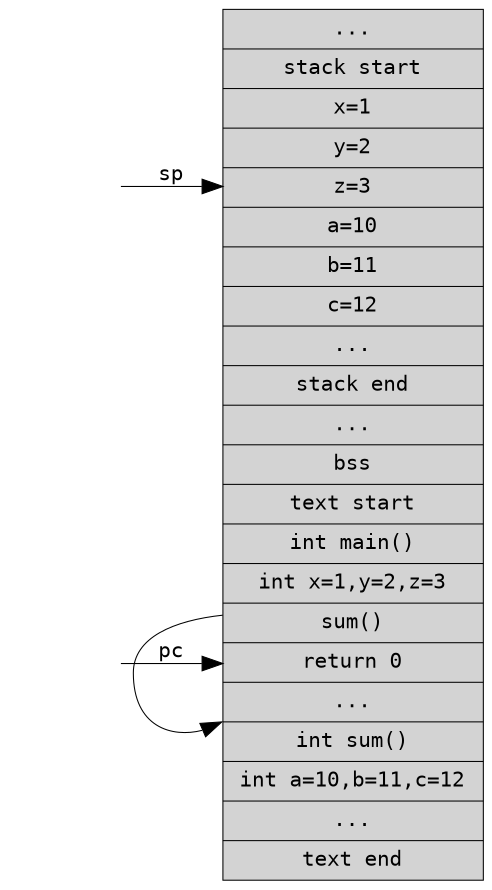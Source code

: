 digraph {
    rankdir=LR
    compound=true
    fontname="Inconsolata, Consolas"
    fontsize=10
    margin="0,0"
    ranksep=0.5
    penwidth=0.5
    
    node [shape=record, fontname="Inconsolata, Consolas", fontsize=10, penwidth=0.5, style=filled, colorscheme=spectral7]
    edge [fontname="Inconsolata, Consolas", fontsize=10, penwidth=0.5]

	memory[label="...\n|stack start\n|x=1\n|y=2\n|<z>z=3\n|a=10\n|b=11\n|<c>c=12\n|...\n|stack end\n|...\n|bss\n|
	       text start\n|
		   int main()\n|
		   <code_main>int x=1,y=2,z=3\n|
		   <sum>sum()\n|
		   <ret>return 0\n|
		   ...\n|
		   <sum_start>int sum()\n|
		   <code_sum>int a=10,b=11,c=12\n|
		   ...\n| 
		   text end"]

    node[shape=box,style=invis]
   
    sp->memory:z[label="sp"]
	pc->memory:ret[label="pc"] 
	memory:sum -> memory:sum_start:nw
}

